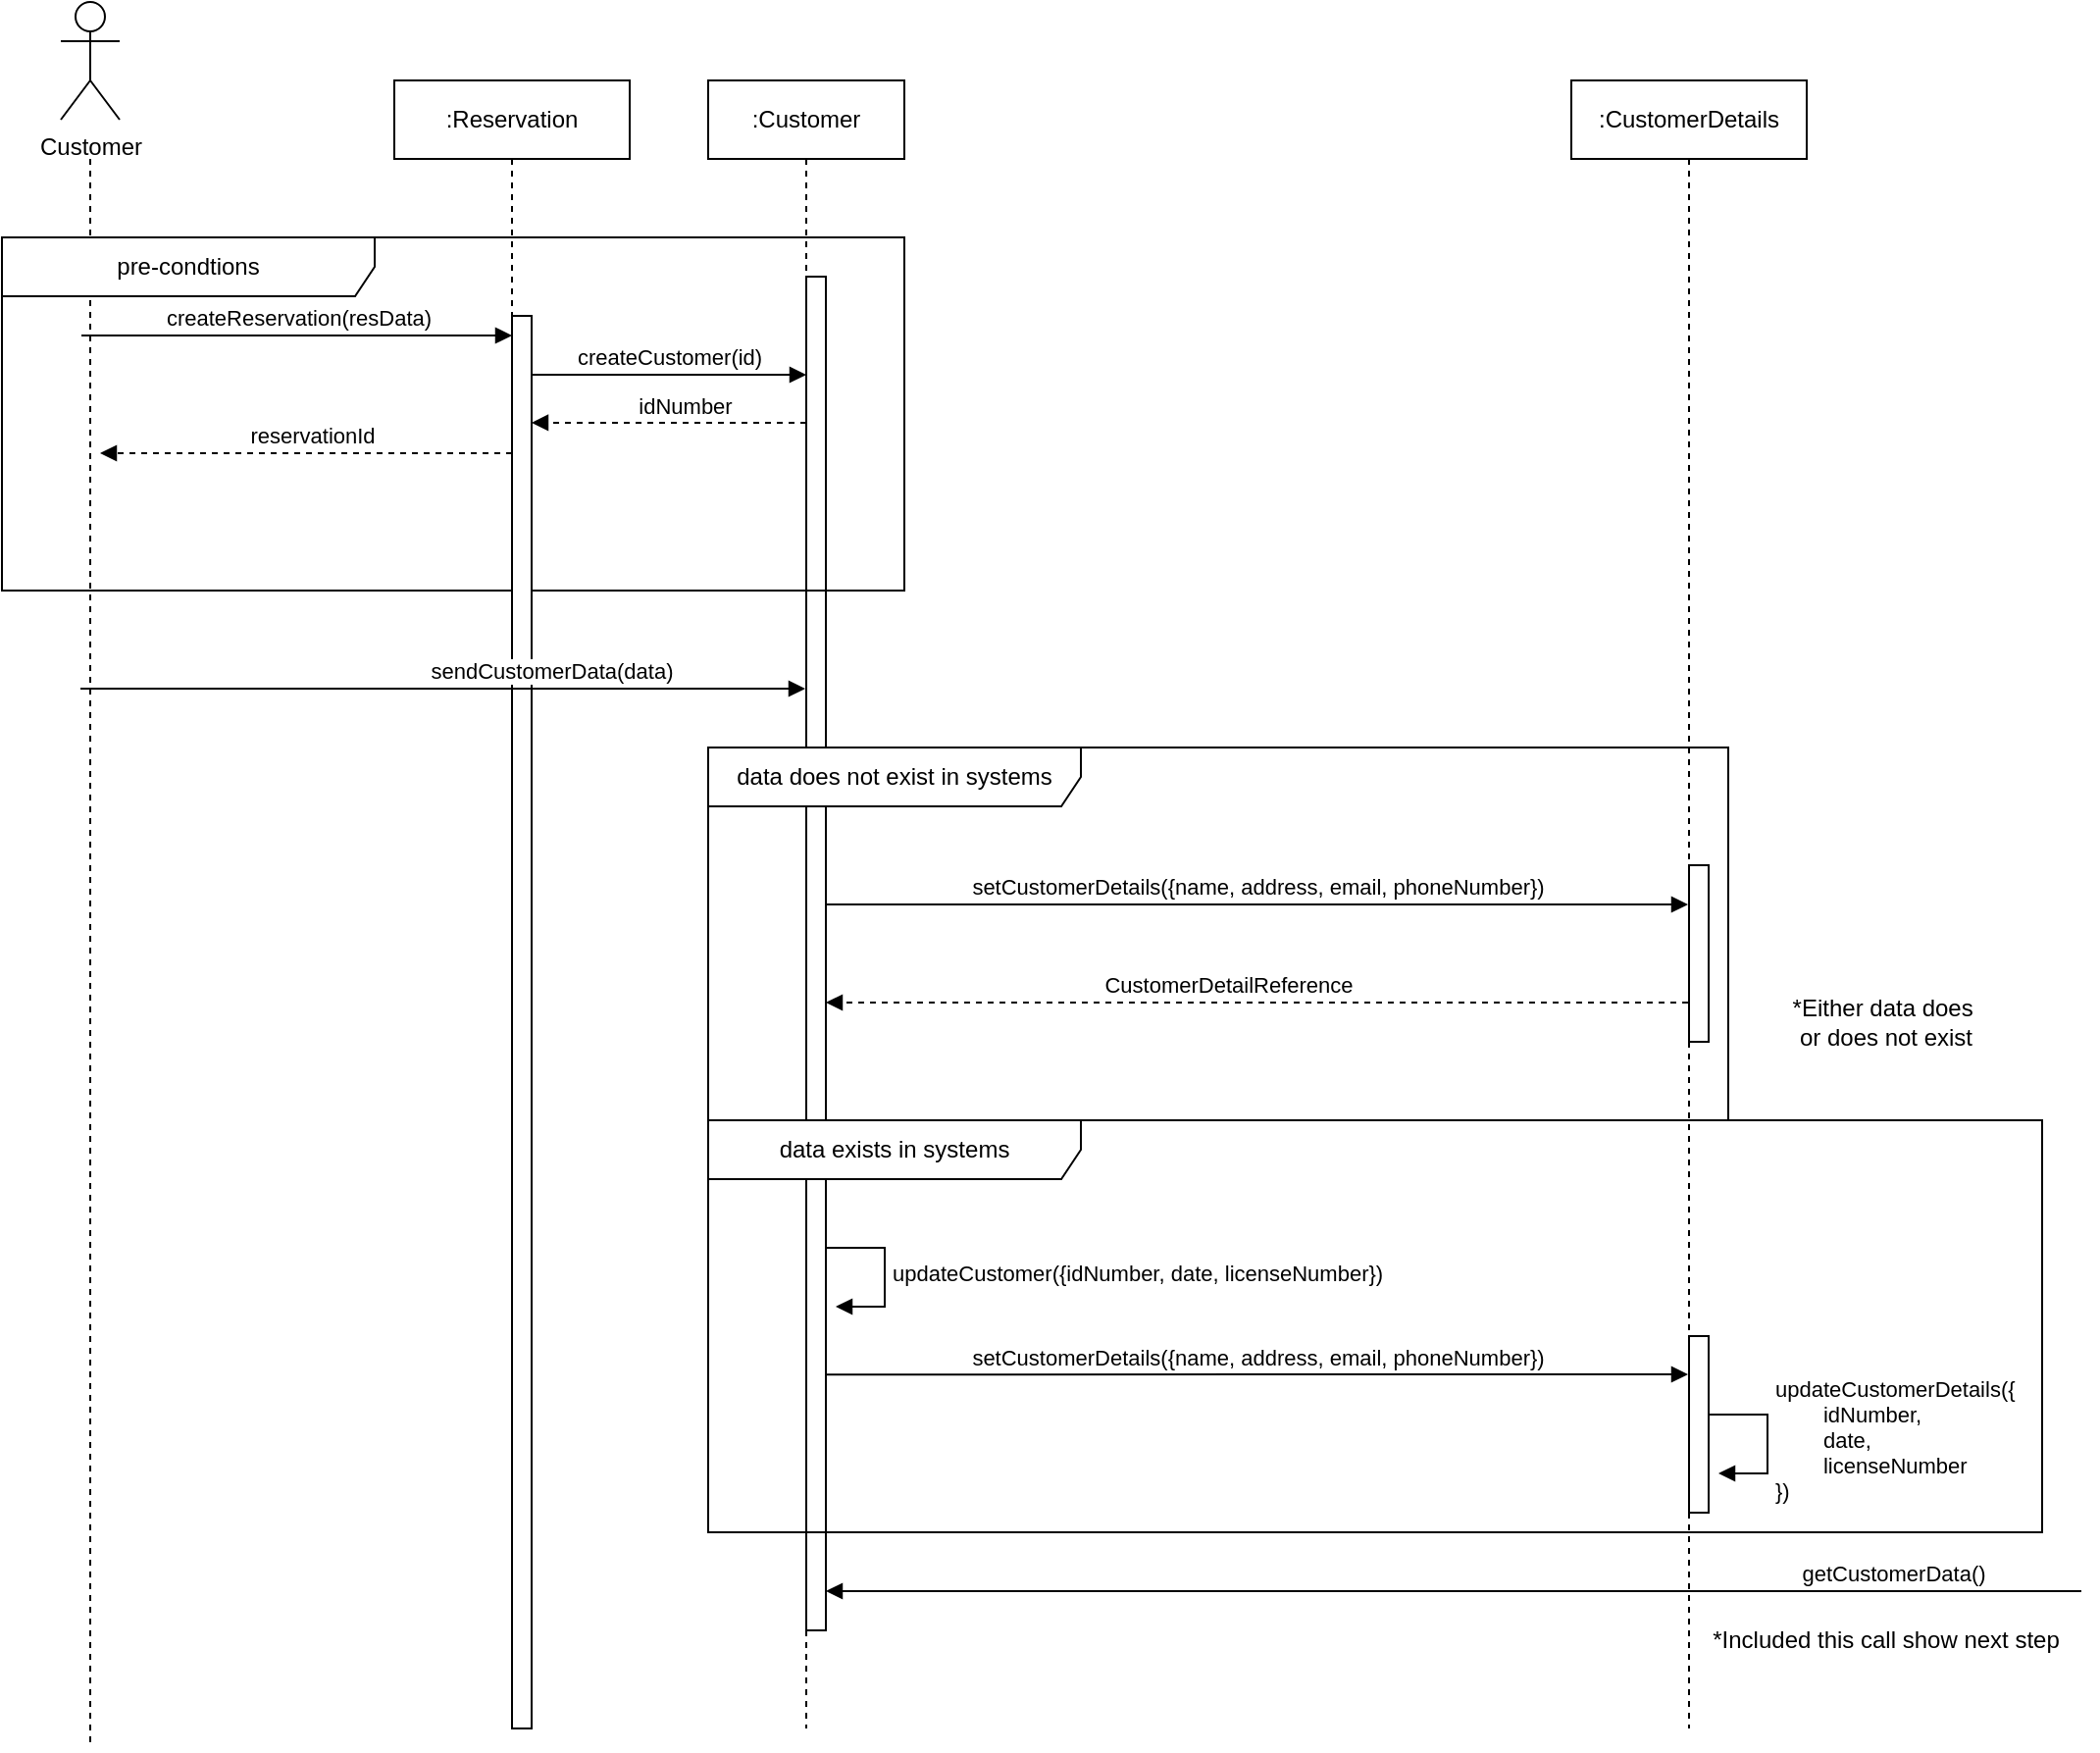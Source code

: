 <mxfile version="21.6.3" type="google">
  <diagram name="Page-1" id="MUg1KlRSW98XbIXqhREM">
    <mxGraphModel grid="1" page="1" gridSize="10" guides="1" tooltips="1" connect="1" arrows="1" fold="1" pageScale="1" pageWidth="850" pageHeight="1100" math="0" shadow="0">
      <root>
        <mxCell id="0" />
        <mxCell id="1" parent="0" />
        <mxCell id="SH4Md9_Pp-Cn4Y0DenzI-4" value=":Customer" style="shape=umlLifeline;perimeter=lifelinePerimeter;whiteSpace=wrap;html=1;container=1;dropTarget=0;collapsible=0;recursiveResize=0;outlineConnect=0;portConstraint=eastwest;newEdgeStyle={&quot;edgeStyle&quot;:&quot;elbowEdgeStyle&quot;,&quot;elbow&quot;:&quot;vertical&quot;,&quot;curved&quot;:0,&quot;rounded&quot;:0};" vertex="1" parent="1">
          <mxGeometry x="270" y="-120" width="100" height="840" as="geometry" />
        </mxCell>
        <mxCell id="SH4Md9_Pp-Cn4Y0DenzI-8" value="" style="html=1;points=[];perimeter=orthogonalPerimeter;outlineConnect=0;targetShapes=umlLifeline;portConstraint=eastwest;newEdgeStyle={&quot;edgeStyle&quot;:&quot;elbowEdgeStyle&quot;,&quot;elbow&quot;:&quot;vertical&quot;,&quot;curved&quot;:0,&quot;rounded&quot;:0};" vertex="1" parent="SH4Md9_Pp-Cn4Y0DenzI-4">
          <mxGeometry x="50" y="100" width="10" height="690" as="geometry" />
        </mxCell>
        <mxCell id="SH4Md9_Pp-Cn4Y0DenzI-6" value="data does not exist in systems" style="shape=umlFrame;whiteSpace=wrap;html=1;pointerEvents=0;recursiveResize=0;container=1;collapsible=0;width=190;height=30;" vertex="1" parent="1">
          <mxGeometry x="270" y="220" width="520" height="190" as="geometry" />
        </mxCell>
        <mxCell id="SH4Md9_Pp-Cn4Y0DenzI-9" value="setCustomerDetails({name, address, email, phoneNumber})" style="html=1;verticalAlign=bottom;endArrow=block;edgeStyle=elbowEdgeStyle;elbow=vertical;curved=0;rounded=0;" edge="1" parent="SH4Md9_Pp-Cn4Y0DenzI-6" target="SH4Md9_Pp-Cn4Y0DenzI-7">
          <mxGeometry width="80" relative="1" as="geometry">
            <mxPoint x="60" y="80" as="sourcePoint" />
            <mxPoint x="140" y="80" as="targetPoint" />
          </mxGeometry>
        </mxCell>
        <mxCell id="SH4Md9_Pp-Cn4Y0DenzI-14" value="" style="html=1;verticalAlign=bottom;labelBackgroundColor=none;endArrow=block;endFill=1;dashed=1;rounded=0;" edge="1" parent="SH4Md9_Pp-Cn4Y0DenzI-6" source="SH4Md9_Pp-Cn4Y0DenzI-7">
          <mxGeometry width="160" relative="1" as="geometry">
            <mxPoint x="409.5" y="129.5" as="sourcePoint" />
            <mxPoint x="60" y="130" as="targetPoint" />
          </mxGeometry>
        </mxCell>
        <mxCell id="SH4Md9_Pp-Cn4Y0DenzI-15" value="CustomerDetailReference" style="edgeLabel;html=1;align=center;verticalAlign=middle;resizable=0;points=[];" connectable="0" vertex="1" parent="SH4Md9_Pp-Cn4Y0DenzI-14">
          <mxGeometry x="0.154" y="1" relative="1" as="geometry">
            <mxPoint x="19" y="-10" as="offset" />
          </mxGeometry>
        </mxCell>
        <mxCell id="SH4Md9_Pp-Cn4Y0DenzI-10" value="data exists in systems" style="shape=umlFrame;whiteSpace=wrap;html=1;pointerEvents=0;recursiveResize=0;container=1;collapsible=0;width=190;height=30;" vertex="1" parent="1">
          <mxGeometry x="270" y="410" width="680" height="210" as="geometry" />
        </mxCell>
        <mxCell id="SH4Md9_Pp-Cn4Y0DenzI-11" value="setCustomerDetails({name, address, email, phoneNumber})" style="html=1;verticalAlign=bottom;endArrow=block;edgeStyle=elbowEdgeStyle;elbow=vertical;curved=0;rounded=0;" edge="1" parent="SH4Md9_Pp-Cn4Y0DenzI-10" target="SH4Md9_Pp-Cn4Y0DenzI-7">
          <mxGeometry width="80" relative="1" as="geometry">
            <mxPoint x="60" y="129.6" as="sourcePoint" />
            <mxPoint x="410" y="129.5" as="targetPoint" />
          </mxGeometry>
        </mxCell>
        <mxCell id="SH4Md9_Pp-Cn4Y0DenzI-19" value="updateCustomer({idNumber, date, licenseNumber})" style="html=1;align=left;spacingLeft=2;endArrow=block;rounded=0;edgeStyle=orthogonalEdgeStyle;curved=0;rounded=0;" edge="1" parent="SH4Md9_Pp-Cn4Y0DenzI-10">
          <mxGeometry relative="1" as="geometry">
            <mxPoint x="60" y="65" as="sourcePoint" />
            <Array as="points">
              <mxPoint x="90" y="95" />
            </Array>
            <mxPoint x="65" y="95" as="targetPoint" />
          </mxGeometry>
        </mxCell>
        <mxCell id="SH4Md9_Pp-Cn4Y0DenzI-13" value="getCustomerData()" style="html=1;verticalAlign=bottom;endArrow=block;edgeStyle=elbowEdgeStyle;elbow=vertical;curved=0;rounded=0;" edge="1" parent="1" target="SH4Md9_Pp-Cn4Y0DenzI-8">
          <mxGeometry x="-0.7" width="80" relative="1" as="geometry">
            <mxPoint x="970" y="650" as="sourcePoint" />
            <mxPoint x="340" y="650" as="targetPoint" />
            <Array as="points">
              <mxPoint x="940" y="650" />
            </Array>
            <mxPoint as="offset" />
          </mxGeometry>
        </mxCell>
        <mxCell id="SH4Md9_Pp-Cn4Y0DenzI-23" value="Customer" style="shape=umlActor;verticalLabelPosition=bottom;verticalAlign=top;html=1;" vertex="1" parent="1">
          <mxGeometry x="-60" y="-160" width="30" height="60" as="geometry" />
        </mxCell>
        <mxCell id="SH4Md9_Pp-Cn4Y0DenzI-26" value="" style="endArrow=none;startArrow=none;endFill=0;startFill=0;endSize=8;html=1;verticalAlign=bottom;dashed=1;labelBackgroundColor=none;rounded=0;strokeColor=default;" edge="1" parent="1">
          <mxGeometry width="160" relative="1" as="geometry">
            <mxPoint x="-45" y="-80" as="sourcePoint" />
            <mxPoint x="-45" y="730" as="targetPoint" />
          </mxGeometry>
        </mxCell>
        <mxCell id="SH4Md9_Pp-Cn4Y0DenzI-7" value=":CustomerDetails" style="shape=umlLifeline;perimeter=lifelinePerimeter;whiteSpace=wrap;html=1;container=1;dropTarget=0;collapsible=0;recursiveResize=0;outlineConnect=0;portConstraint=eastwest;newEdgeStyle={&quot;edgeStyle&quot;:&quot;elbowEdgeStyle&quot;,&quot;elbow&quot;:&quot;vertical&quot;,&quot;curved&quot;:0,&quot;rounded&quot;:0};movable=1;resizable=1;rotatable=1;deletable=1;editable=1;locked=0;connectable=1;" vertex="1" parent="1">
          <mxGeometry x="710" y="-120" width="120" height="840" as="geometry" />
        </mxCell>
        <mxCell id="SH4Md9_Pp-Cn4Y0DenzI-12" value="" style="html=1;points=[];perimeter=orthogonalPerimeter;outlineConnect=0;targetShapes=umlLifeline;portConstraint=eastwest;newEdgeStyle={&quot;edgeStyle&quot;:&quot;elbowEdgeStyle&quot;,&quot;elbow&quot;:&quot;vertical&quot;,&quot;curved&quot;:0,&quot;rounded&quot;:0};" vertex="1" parent="SH4Md9_Pp-Cn4Y0DenzI-7">
          <mxGeometry x="60" y="400" width="10" height="90" as="geometry" />
        </mxCell>
        <mxCell id="SH4Md9_Pp-Cn4Y0DenzI-16" value="" style="html=1;points=[];perimeter=orthogonalPerimeter;outlineConnect=0;targetShapes=umlLifeline;portConstraint=eastwest;newEdgeStyle={&quot;edgeStyle&quot;:&quot;elbowEdgeStyle&quot;,&quot;elbow&quot;:&quot;vertical&quot;,&quot;curved&quot;:0,&quot;rounded&quot;:0};" vertex="1" parent="SH4Md9_Pp-Cn4Y0DenzI-7">
          <mxGeometry x="60" y="640" width="10" height="90" as="geometry" />
        </mxCell>
        <mxCell id="SH4Md9_Pp-Cn4Y0DenzI-20" value="&lt;div&gt;updateCustomerDetails({&lt;/div&gt;&lt;div&gt;&lt;span style=&quot;white-space: pre;&quot;&gt;&#x9;&lt;/span&gt;idNumber,&amp;nbsp;&lt;/div&gt;&lt;div&gt;&lt;span style=&quot;white-space: pre;&quot;&gt;&#x9;&lt;/span&gt;date,&amp;nbsp;&lt;/div&gt;&lt;div&gt;&lt;span style=&quot;white-space: pre;&quot;&gt;&#x9;&lt;/span&gt;licenseNumber&lt;/div&gt;&lt;div&gt;})&lt;/div&gt;" style="html=1;align=left;spacingLeft=2;endArrow=block;rounded=0;edgeStyle=orthogonalEdgeStyle;curved=0;rounded=0;" edge="1" parent="SH4Md9_Pp-Cn4Y0DenzI-7">
          <mxGeometry relative="1" as="geometry">
            <mxPoint x="70" y="680" as="sourcePoint" />
            <Array as="points">
              <mxPoint x="100" y="710" />
            </Array>
            <mxPoint x="75" y="710" as="targetPoint" />
          </mxGeometry>
        </mxCell>
        <mxCell id="SH4Md9_Pp-Cn4Y0DenzI-27" value="*Included this call show next step" style="text;html=1;align=center;verticalAlign=middle;resizable=0;points=[];autosize=1;strokeColor=none;fillColor=none;" vertex="1" parent="1">
          <mxGeometry x="765" y="660" width="210" height="30" as="geometry" />
        </mxCell>
        <mxCell id="SH4Md9_Pp-Cn4Y0DenzI-28" value=":Reservation" style="shape=umlLifeline;perimeter=lifelinePerimeter;whiteSpace=wrap;html=1;container=1;dropTarget=0;collapsible=0;recursiveResize=0;outlineConnect=0;portConstraint=eastwest;newEdgeStyle={&quot;edgeStyle&quot;:&quot;elbowEdgeStyle&quot;,&quot;elbow&quot;:&quot;vertical&quot;,&quot;curved&quot;:0,&quot;rounded&quot;:0};movable=1;resizable=1;rotatable=1;deletable=1;editable=1;locked=0;connectable=1;" vertex="1" parent="1">
          <mxGeometry x="110" y="-120" width="120" height="840" as="geometry" />
        </mxCell>
        <mxCell id="SH4Md9_Pp-Cn4Y0DenzI-43" value="pre-condtions" style="shape=umlFrame;whiteSpace=wrap;html=1;pointerEvents=0;recursiveResize=0;container=1;collapsible=0;width=190;height=30;" vertex="1" parent="1">
          <mxGeometry x="-90" y="-40" width="460" height="180" as="geometry" />
        </mxCell>
        <mxCell id="SH4Md9_Pp-Cn4Y0DenzI-35" value="createReservation(resData)" style="html=1;verticalAlign=bottom;startArrow=none;startFill=0;endArrow=block;startSize=8;edgeStyle=elbowEdgeStyle;elbow=vertical;curved=0;rounded=0;" edge="1" parent="SH4Md9_Pp-Cn4Y0DenzI-43">
          <mxGeometry width="60" relative="1" as="geometry">
            <mxPoint x="40.5" y="50" as="sourcePoint" />
            <mxPoint x="260.0" y="50.158" as="targetPoint" />
            <mxPoint as="offset" />
          </mxGeometry>
        </mxCell>
        <mxCell id="SH4Md9_Pp-Cn4Y0DenzI-34" value="" style="html=1;points=[];perimeter=orthogonalPerimeter;outlineConnect=0;targetShapes=umlLifeline;portConstraint=eastwest;newEdgeStyle={&quot;edgeStyle&quot;:&quot;elbowEdgeStyle&quot;,&quot;elbow&quot;:&quot;vertical&quot;,&quot;curved&quot;:0,&quot;rounded&quot;:0};" vertex="1" parent="SH4Md9_Pp-Cn4Y0DenzI-43">
          <mxGeometry x="260" y="40" width="10" height="720" as="geometry" />
        </mxCell>
        <mxCell id="SH4Md9_Pp-Cn4Y0DenzI-36" value="createCustomer(id)" style="html=1;verticalAlign=bottom;startArrow=none;startFill=0;endArrow=block;startSize=8;edgeStyle=elbowEdgeStyle;elbow=horizontal;curved=0;rounded=0;" edge="1" parent="SH4Md9_Pp-Cn4Y0DenzI-43">
          <mxGeometry width="60" relative="1" as="geometry">
            <mxPoint x="270" y="70" as="sourcePoint" />
            <mxPoint x="410" y="70" as="targetPoint" />
            <mxPoint as="offset" />
          </mxGeometry>
        </mxCell>
        <mxCell id="SH4Md9_Pp-Cn4Y0DenzI-38" value="" style="html=1;verticalAlign=bottom;labelBackgroundColor=none;endArrow=block;endFill=1;dashed=1;rounded=0;" edge="1" parent="SH4Md9_Pp-Cn4Y0DenzI-43">
          <mxGeometry width="160" relative="1" as="geometry">
            <mxPoint x="410" y="94.47" as="sourcePoint" />
            <mxPoint x="270" y="94.47" as="targetPoint" />
          </mxGeometry>
        </mxCell>
        <mxCell id="SH4Md9_Pp-Cn4Y0DenzI-39" value="idNumber" style="edgeLabel;html=1;align=center;verticalAlign=middle;resizable=0;points=[];" connectable="0" vertex="1" parent="SH4Md9_Pp-Cn4Y0DenzI-38">
          <mxGeometry x="0.154" y="1" relative="1" as="geometry">
            <mxPoint x="19" y="-10" as="offset" />
          </mxGeometry>
        </mxCell>
        <mxCell id="SH4Md9_Pp-Cn4Y0DenzI-41" value="" style="html=1;verticalAlign=bottom;labelBackgroundColor=none;endArrow=block;endFill=1;dashed=1;rounded=0;" edge="1" parent="SH4Md9_Pp-Cn4Y0DenzI-43">
          <mxGeometry width="160" relative="1" as="geometry">
            <mxPoint x="260" y="110" as="sourcePoint" />
            <mxPoint x="50" y="110" as="targetPoint" />
          </mxGeometry>
        </mxCell>
        <mxCell id="SH4Md9_Pp-Cn4Y0DenzI-42" value="reservationId" style="edgeLabel;html=1;align=center;verticalAlign=middle;resizable=0;points=[];" connectable="0" vertex="1" parent="SH4Md9_Pp-Cn4Y0DenzI-41">
          <mxGeometry x="0.154" y="1" relative="1" as="geometry">
            <mxPoint x="19" y="-10" as="offset" />
          </mxGeometry>
        </mxCell>
        <mxCell id="SH4Md9_Pp-Cn4Y0DenzI-5" value="sendCustomerData(data)" style="html=1;verticalAlign=bottom;startArrow=none;startFill=0;endArrow=block;startSize=8;edgeStyle=elbowEdgeStyle;elbow=vertical;curved=0;rounded=0;" edge="1" parent="1" target="SH4Md9_Pp-Cn4Y0DenzI-4">
          <mxGeometry x="0.299" width="60" relative="1" as="geometry">
            <mxPoint x="-50" y="190" as="sourcePoint" />
            <mxPoint x="190" y="190" as="targetPoint" />
            <mxPoint as="offset" />
          </mxGeometry>
        </mxCell>
        <mxCell id="SH4Md9_Pp-Cn4Y0DenzI-48" value="&lt;div&gt;*Either data does&amp;nbsp;&lt;/div&gt;&lt;div&gt;or does not exist&lt;/div&gt;" style="text;html=1;align=center;verticalAlign=middle;resizable=0;points=[];autosize=1;strokeColor=none;fillColor=none;" vertex="1" parent="1">
          <mxGeometry x="810" y="340" width="120" height="40" as="geometry" />
        </mxCell>
      </root>
    </mxGraphModel>
  </diagram>
</mxfile>
